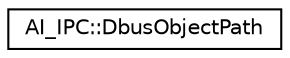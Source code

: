 digraph "Graphical Class Hierarchy"
{
 // LATEX_PDF_SIZE
  edge [fontname="Helvetica",fontsize="10",labelfontname="Helvetica",labelfontsize="10"];
  node [fontname="Helvetica",fontsize="10",shape=record];
  rankdir="LR";
  Node0 [label="AI_IPC::DbusObjectPath",height=0.2,width=0.4,color="black", fillcolor="white", style="filled",URL="$structAI__IPC_1_1DbusObjectPath.html",tooltip="Structure to store dbus object path."];
}
